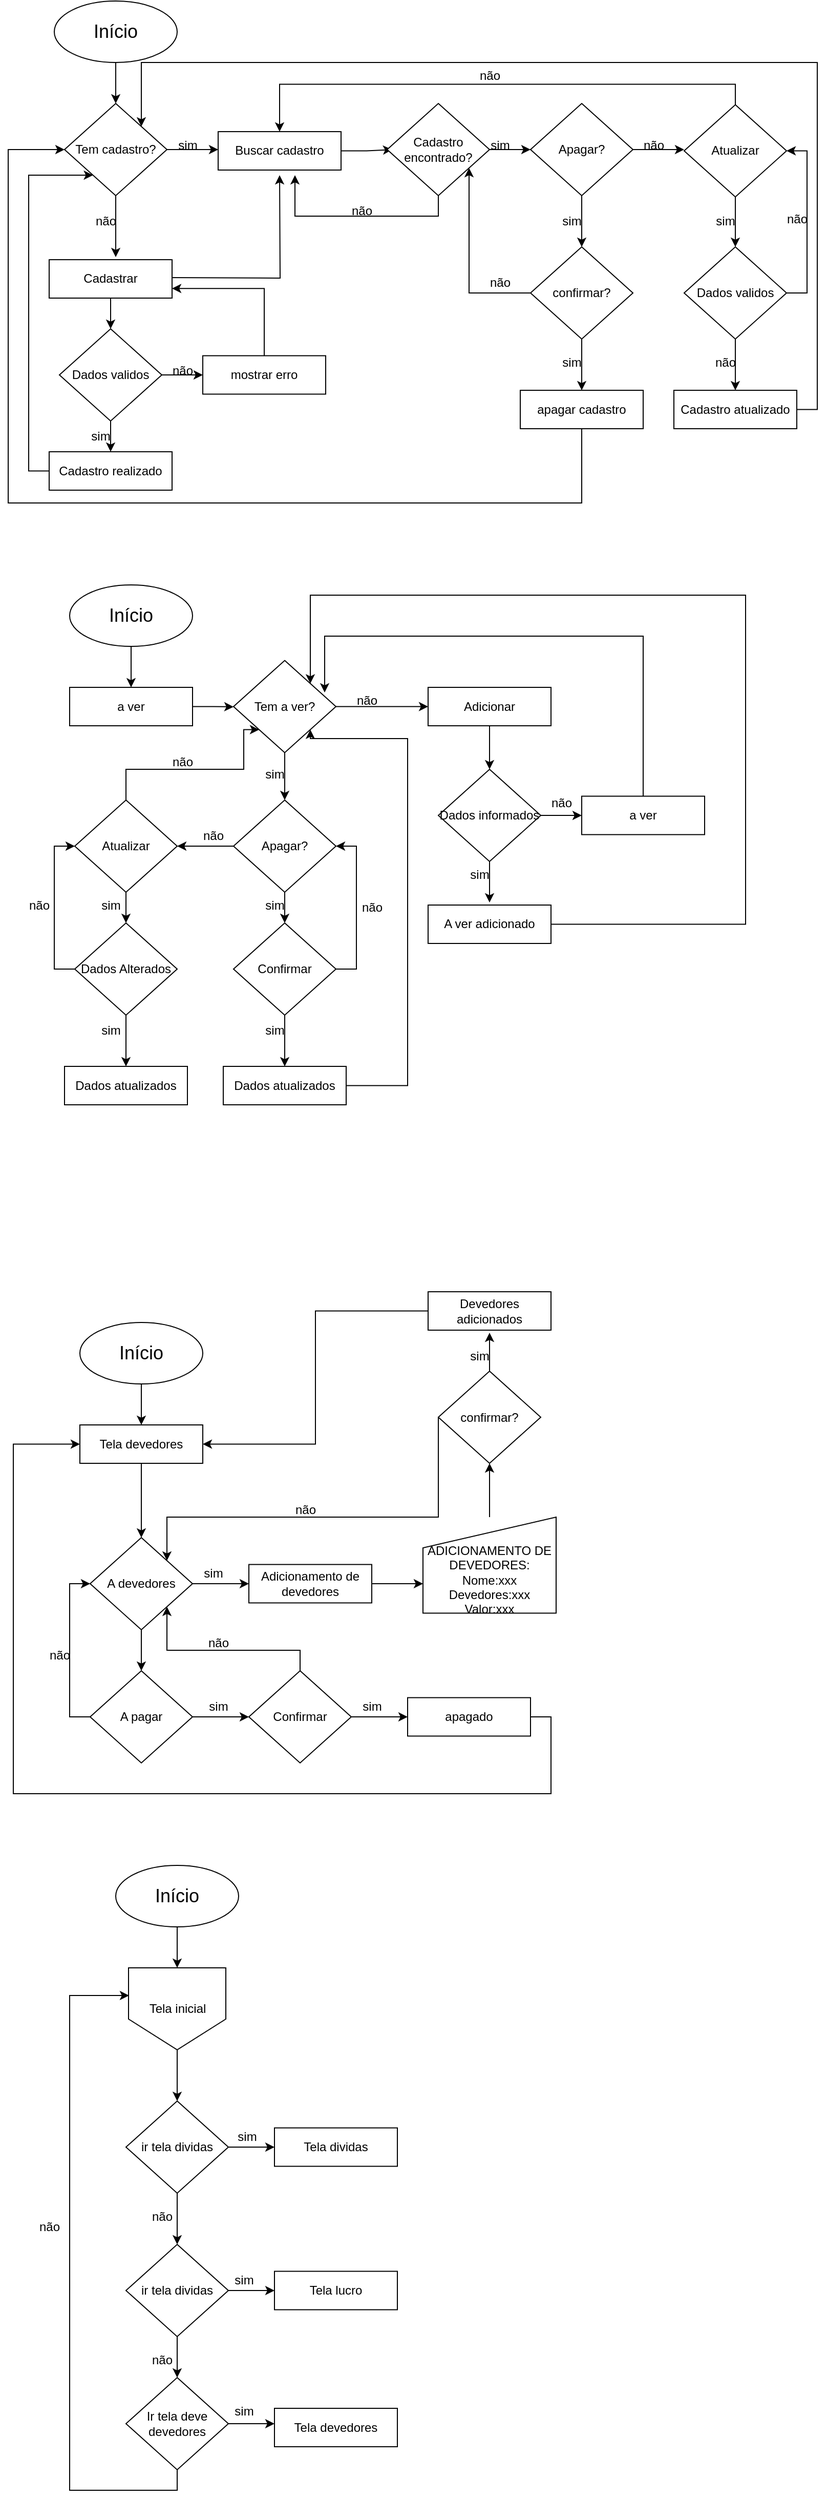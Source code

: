 <mxfile version="24.4.8" type="device">
  <diagram name="Página-1" id="ToC_K7_3noXc_YA-z4Sv">
    <mxGraphModel dx="1434" dy="3120" grid="1" gridSize="10" guides="1" tooltips="1" connect="1" arrows="1" fold="1" page="1" pageScale="1" pageWidth="827" pageHeight="1169" math="0" shadow="0">
      <root>
        <mxCell id="0" />
        <mxCell id="1" parent="0" />
        <mxCell id="1W_7C0z2vJftM5K25s66-6" style="edgeStyle=orthogonalEdgeStyle;rounded=0;orthogonalLoop=1;jettySize=auto;html=1;exitX=0.5;exitY=1;exitDx=0;exitDy=0;" parent="1" source="1W_7C0z2vJftM5K25s66-1" edge="1">
          <mxGeometry relative="1" as="geometry">
            <mxPoint x="115" y="-1920" as="targetPoint" />
          </mxGeometry>
        </mxCell>
        <mxCell id="1W_7C0z2vJftM5K25s66-1" value="&lt;font style=&quot;font-size: 18px;&quot;&gt;Início&lt;/font&gt;" style="ellipse;whiteSpace=wrap;html=1;" parent="1" vertex="1">
          <mxGeometry x="55" y="-2020" width="120" height="60" as="geometry" />
        </mxCell>
        <mxCell id="1W_7C0z2vJftM5K25s66-8" style="edgeStyle=orthogonalEdgeStyle;rounded=0;orthogonalLoop=1;jettySize=auto;html=1;exitX=1;exitY=0.5;exitDx=0;exitDy=0;" parent="1" source="1W_7C0z2vJftM5K25s66-7" edge="1">
          <mxGeometry relative="1" as="geometry">
            <mxPoint x="215" y="-1875" as="targetPoint" />
          </mxGeometry>
        </mxCell>
        <mxCell id="1W_7C0z2vJftM5K25s66-9" style="edgeStyle=orthogonalEdgeStyle;rounded=0;orthogonalLoop=1;jettySize=auto;html=1;exitX=0.5;exitY=1;exitDx=0;exitDy=0;" parent="1" source="1W_7C0z2vJftM5K25s66-7" edge="1">
          <mxGeometry relative="1" as="geometry">
            <mxPoint x="115" y="-1770" as="targetPoint" />
          </mxGeometry>
        </mxCell>
        <mxCell id="1W_7C0z2vJftM5K25s66-7" value="Tem cadastro?" style="rhombus;whiteSpace=wrap;html=1;" parent="1" vertex="1">
          <mxGeometry x="65" y="-1920" width="100" height="90" as="geometry" />
        </mxCell>
        <mxCell id="1W_7C0z2vJftM5K25s66-12" style="edgeStyle=orthogonalEdgeStyle;rounded=0;orthogonalLoop=1;jettySize=auto;html=1;exitX=1;exitY=0.5;exitDx=0;exitDy=0;" parent="1" source="1W_7C0z2vJftM5K25s66-11" edge="1">
          <mxGeometry relative="1" as="geometry">
            <mxPoint x="385" y="-1875" as="targetPoint" />
          </mxGeometry>
        </mxCell>
        <mxCell id="1W_7C0z2vJftM5K25s66-11" value="Buscar cadastro" style="rounded=0;whiteSpace=wrap;html=1;" parent="1" vertex="1">
          <mxGeometry x="215" y="-1892.5" width="120" height="37.5" as="geometry" />
        </mxCell>
        <mxCell id="1W_7C0z2vJftM5K25s66-16" style="edgeStyle=orthogonalEdgeStyle;rounded=0;orthogonalLoop=1;jettySize=auto;html=1;exitX=1;exitY=0.5;exitDx=0;exitDy=0;" parent="1" edge="1">
          <mxGeometry relative="1" as="geometry">
            <mxPoint x="275" y="-1850" as="targetPoint" />
            <mxPoint x="170" y="-1750" as="sourcePoint" />
          </mxGeometry>
        </mxCell>
        <mxCell id="1W_7C0z2vJftM5K25s66-17" value="sim" style="text;html=1;align=center;verticalAlign=middle;resizable=0;points=[];autosize=1;strokeColor=none;fillColor=none;" parent="1" vertex="1">
          <mxGeometry x="165" y="-1893.75" width="40" height="30" as="geometry" />
        </mxCell>
        <mxCell id="1W_7C0z2vJftM5K25s66-18" value="não" style="text;html=1;align=center;verticalAlign=middle;resizable=0;points=[];autosize=1;strokeColor=none;fillColor=none;" parent="1" vertex="1">
          <mxGeometry x="85" y="-1820" width="40" height="30" as="geometry" />
        </mxCell>
        <mxCell id="HozQoFCV4aYm93QGfvJv-4" style="edgeStyle=orthogonalEdgeStyle;rounded=0;orthogonalLoop=1;jettySize=auto;html=1;exitX=0.5;exitY=1;exitDx=0;exitDy=0;" parent="1" source="HozQoFCV4aYm93QGfvJv-2" edge="1">
          <mxGeometry relative="1" as="geometry">
            <mxPoint x="290" y="-1850" as="targetPoint" />
            <Array as="points">
              <mxPoint x="430" y="-1810" />
              <mxPoint x="290" y="-1810" />
            </Array>
          </mxGeometry>
        </mxCell>
        <mxCell id="HozQoFCV4aYm93QGfvJv-6" style="edgeStyle=orthogonalEdgeStyle;rounded=0;orthogonalLoop=1;jettySize=auto;html=1;exitX=1;exitY=0.5;exitDx=0;exitDy=0;" parent="1" source="HozQoFCV4aYm93QGfvJv-2" edge="1">
          <mxGeometry relative="1" as="geometry">
            <mxPoint x="520" y="-1875" as="targetPoint" />
          </mxGeometry>
        </mxCell>
        <mxCell id="HozQoFCV4aYm93QGfvJv-2" value="Cadastro encontrado?" style="rhombus;whiteSpace=wrap;html=1;" parent="1" vertex="1">
          <mxGeometry x="380" y="-1920" width="100" height="90" as="geometry" />
        </mxCell>
        <mxCell id="HozQoFCV4aYm93QGfvJv-5" value="não" style="text;html=1;align=center;verticalAlign=middle;resizable=0;points=[];autosize=1;strokeColor=none;fillColor=none;" parent="1" vertex="1">
          <mxGeometry x="335" y="-1830" width="40" height="30" as="geometry" />
        </mxCell>
        <mxCell id="HozQoFCV4aYm93QGfvJv-7" value="sim" style="text;html=1;align=center;verticalAlign=middle;resizable=0;points=[];autosize=1;strokeColor=none;fillColor=none;" parent="1" vertex="1">
          <mxGeometry x="470" y="-1893.75" width="40" height="30" as="geometry" />
        </mxCell>
        <mxCell id="HozQoFCV4aYm93QGfvJv-9" style="edgeStyle=orthogonalEdgeStyle;rounded=0;orthogonalLoop=1;jettySize=auto;html=1;exitX=0.5;exitY=1;exitDx=0;exitDy=0;" parent="1" source="HozQoFCV4aYm93QGfvJv-8" edge="1">
          <mxGeometry relative="1" as="geometry">
            <mxPoint x="570" y="-1780" as="targetPoint" />
          </mxGeometry>
        </mxCell>
        <mxCell id="HozQoFCV4aYm93QGfvJv-10" style="edgeStyle=orthogonalEdgeStyle;rounded=0;orthogonalLoop=1;jettySize=auto;html=1;exitX=1;exitY=0.5;exitDx=0;exitDy=0;" parent="1" source="HozQoFCV4aYm93QGfvJv-8" edge="1">
          <mxGeometry relative="1" as="geometry">
            <mxPoint x="670" y="-1875" as="targetPoint" />
          </mxGeometry>
        </mxCell>
        <mxCell id="HozQoFCV4aYm93QGfvJv-8" value="Apagar?" style="rhombus;whiteSpace=wrap;html=1;" parent="1" vertex="1">
          <mxGeometry x="520" y="-1920" width="100" height="90" as="geometry" />
        </mxCell>
        <mxCell id="HozQoFCV4aYm93QGfvJv-14" style="edgeStyle=orthogonalEdgeStyle;rounded=0;orthogonalLoop=1;jettySize=auto;html=1;exitX=0.5;exitY=1;exitDx=0;exitDy=0;entryX=0.5;entryY=0;entryDx=0;entryDy=0;" parent="1" source="HozQoFCV4aYm93QGfvJv-11" target="HozQoFCV4aYm93QGfvJv-13" edge="1">
          <mxGeometry relative="1" as="geometry" />
        </mxCell>
        <mxCell id="HozQoFCV4aYm93QGfvJv-18" style="edgeStyle=orthogonalEdgeStyle;rounded=0;orthogonalLoop=1;jettySize=auto;html=1;exitX=0;exitY=0.5;exitDx=0;exitDy=0;" parent="1" source="HozQoFCV4aYm93QGfvJv-11" target="HozQoFCV4aYm93QGfvJv-2" edge="1">
          <mxGeometry relative="1" as="geometry">
            <mxPoint x="470" y="-1820" as="targetPoint" />
            <Array as="points">
              <mxPoint x="460" y="-1735" />
            </Array>
          </mxGeometry>
        </mxCell>
        <mxCell id="HozQoFCV4aYm93QGfvJv-11" value="confirmar?&lt;span style=&quot;color: rgba(0, 0, 0, 0); font-family: monospace; font-size: 0px; text-align: start; text-wrap: nowrap;&quot;&gt;%3CmxGraphModel%3E%3Croot%3E%3CmxCell%20id%3D%220%22%2F%3E%3CmxCell%20id%3D%221%22%20parent%3D%220%22%2F%3E%3CmxCell%20id%3D%222%22%20value%3D%22Apagar%3F%22%20style%3D%22rhombus%3BwhiteSpace%3Dwrap%3Bhtml%3D1%3B%22%20vertex%3D%221%22%20parent%3D%221%22%3E%3CmxGeometry%20x%3D%22520%22%20y%3D%22-1920%22%20width%3D%22100%22%20height%3D%2290%22%20as%3D%22geometry%22%2F%3E%3C%2FmxCell%3E%3C%2Froot%3E%3C%2FmxGraphModel%3E&lt;/span&gt;&lt;span style=&quot;color: rgba(0, 0, 0, 0); font-family: monospace; font-size: 0px; text-align: start; text-wrap: nowrap;&quot;&gt;%3CmxGraphModel%3E%3Croot%3E%3CmxCell%20id%3D%220%22%2F%3E%3CmxCell%20id%3D%221%22%20parent%3D%220%22%2F%3E%3CmxCell%20id%3D%222%22%20value%3D%22Apagar%3F%22%20style%3D%22rhombus%3BwhiteSpace%3Dwrap%3Bhtml%3D1%3B%22%20vertex%3D%221%22%20parent%3D%221%22%3E%3CmxGeometry%20x%3D%22520%22%20y%3D%22-1920%22%20width%3D%22100%22%20height%3D%2290%22%20as%3D%22geometry%22%2F%3E%3C%2FmxCell%3E%3C%2Froot%3E%3C%2FmxGraphModel%3E&lt;/span&gt;" style="rhombus;whiteSpace=wrap;html=1;" parent="1" vertex="1">
          <mxGeometry x="520" y="-1780" width="100" height="90" as="geometry" />
        </mxCell>
        <mxCell id="HozQoFCV4aYm93QGfvJv-20" style="edgeStyle=orthogonalEdgeStyle;rounded=0;orthogonalLoop=1;jettySize=auto;html=1;exitX=0.5;exitY=0;exitDx=0;exitDy=0;entryX=0.5;entryY=0;entryDx=0;entryDy=0;" parent="1" source="HozQoFCV4aYm93QGfvJv-12" target="1W_7C0z2vJftM5K25s66-11" edge="1">
          <mxGeometry relative="1" as="geometry">
            <mxPoint x="260" y="-1960" as="targetPoint" />
          </mxGeometry>
        </mxCell>
        <mxCell id="HozQoFCV4aYm93QGfvJv-22" style="edgeStyle=orthogonalEdgeStyle;rounded=0;orthogonalLoop=1;jettySize=auto;html=1;exitX=0.5;exitY=1;exitDx=0;exitDy=0;" parent="1" source="HozQoFCV4aYm93QGfvJv-12" edge="1">
          <mxGeometry relative="1" as="geometry">
            <mxPoint x="720" y="-1780" as="targetPoint" />
          </mxGeometry>
        </mxCell>
        <mxCell id="HozQoFCV4aYm93QGfvJv-12" value="Atualizar" style="rhombus;whiteSpace=wrap;html=1;" parent="1" vertex="1">
          <mxGeometry x="670" y="-1918.75" width="100" height="90" as="geometry" />
        </mxCell>
        <mxCell id="HozQoFCV4aYm93QGfvJv-48" style="edgeStyle=orthogonalEdgeStyle;rounded=0;orthogonalLoop=1;jettySize=auto;html=1;exitX=0.5;exitY=1;exitDx=0;exitDy=0;entryX=0;entryY=0.5;entryDx=0;entryDy=0;" parent="1" source="HozQoFCV4aYm93QGfvJv-13" target="1W_7C0z2vJftM5K25s66-7" edge="1">
          <mxGeometry relative="1" as="geometry">
            <mxPoint x="50" y="-1880" as="targetPoint" />
            <Array as="points">
              <mxPoint x="570" y="-1530" />
              <mxPoint x="10" y="-1530" />
              <mxPoint x="10" y="-1875" />
            </Array>
          </mxGeometry>
        </mxCell>
        <mxCell id="HozQoFCV4aYm93QGfvJv-13" value="apagar cadastro" style="rounded=0;whiteSpace=wrap;html=1;" parent="1" vertex="1">
          <mxGeometry x="510" y="-1640" width="120" height="37.5" as="geometry" />
        </mxCell>
        <mxCell id="HozQoFCV4aYm93QGfvJv-15" value="sim" style="text;html=1;align=center;verticalAlign=middle;resizable=0;points=[];autosize=1;strokeColor=none;fillColor=none;" parent="1" vertex="1">
          <mxGeometry x="540" y="-1682" width="40" height="30" as="geometry" />
        </mxCell>
        <mxCell id="HozQoFCV4aYm93QGfvJv-16" value="sim" style="text;html=1;align=center;verticalAlign=middle;resizable=0;points=[];autosize=1;strokeColor=none;fillColor=none;" parent="1" vertex="1">
          <mxGeometry x="540" y="-1820" width="40" height="30" as="geometry" />
        </mxCell>
        <mxCell id="HozQoFCV4aYm93QGfvJv-17" value="não" style="text;html=1;align=center;verticalAlign=middle;resizable=0;points=[];autosize=1;strokeColor=none;fillColor=none;" parent="1" vertex="1">
          <mxGeometry x="620" y="-1893.75" width="40" height="30" as="geometry" />
        </mxCell>
        <mxCell id="HozQoFCV4aYm93QGfvJv-19" value="não" style="text;html=1;align=center;verticalAlign=middle;resizable=0;points=[];autosize=1;strokeColor=none;fillColor=none;" parent="1" vertex="1">
          <mxGeometry x="470" y="-1760" width="40" height="30" as="geometry" />
        </mxCell>
        <mxCell id="HozQoFCV4aYm93QGfvJv-21" value="não" style="text;html=1;align=center;verticalAlign=middle;resizable=0;points=[];autosize=1;strokeColor=none;fillColor=none;" parent="1" vertex="1">
          <mxGeometry x="460" y="-1962" width="40" height="30" as="geometry" />
        </mxCell>
        <mxCell id="HozQoFCV4aYm93QGfvJv-25" style="edgeStyle=orthogonalEdgeStyle;rounded=0;orthogonalLoop=1;jettySize=auto;html=1;exitX=1;exitY=0.5;exitDx=0;exitDy=0;entryX=1;entryY=0.5;entryDx=0;entryDy=0;" parent="1" source="HozQoFCV4aYm93QGfvJv-23" target="HozQoFCV4aYm93QGfvJv-12" edge="1">
          <mxGeometry relative="1" as="geometry" />
        </mxCell>
        <mxCell id="HozQoFCV4aYm93QGfvJv-28" style="edgeStyle=orthogonalEdgeStyle;rounded=0;orthogonalLoop=1;jettySize=auto;html=1;exitX=0.5;exitY=1;exitDx=0;exitDy=0;entryX=0.5;entryY=0;entryDx=0;entryDy=0;" parent="1" source="HozQoFCV4aYm93QGfvJv-23" target="HozQoFCV4aYm93QGfvJv-27" edge="1">
          <mxGeometry relative="1" as="geometry" />
        </mxCell>
        <mxCell id="HozQoFCV4aYm93QGfvJv-23" value="Dados validos" style="rhombus;whiteSpace=wrap;html=1;" parent="1" vertex="1">
          <mxGeometry x="670" y="-1780" width="100" height="90" as="geometry" />
        </mxCell>
        <mxCell id="HozQoFCV4aYm93QGfvJv-24" value="sim" style="text;html=1;align=center;verticalAlign=middle;resizable=0;points=[];autosize=1;strokeColor=none;fillColor=none;" parent="1" vertex="1">
          <mxGeometry x="690" y="-1820" width="40" height="30" as="geometry" />
        </mxCell>
        <mxCell id="HozQoFCV4aYm93QGfvJv-26" value="não" style="text;html=1;align=center;verticalAlign=middle;resizable=0;points=[];autosize=1;strokeColor=none;fillColor=none;" parent="1" vertex="1">
          <mxGeometry x="760" y="-1822" width="40" height="30" as="geometry" />
        </mxCell>
        <mxCell id="HozQoFCV4aYm93QGfvJv-49" style="edgeStyle=orthogonalEdgeStyle;rounded=0;orthogonalLoop=1;jettySize=auto;html=1;exitX=1;exitY=0.5;exitDx=0;exitDy=0;entryX=1;entryY=0;entryDx=0;entryDy=0;" parent="1" source="HozQoFCV4aYm93QGfvJv-27" target="1W_7C0z2vJftM5K25s66-7" edge="1">
          <mxGeometry relative="1" as="geometry">
            <Array as="points">
              <mxPoint x="800" y="-1621" />
              <mxPoint x="800" y="-1960" />
              <mxPoint x="140" y="-1960" />
            </Array>
          </mxGeometry>
        </mxCell>
        <mxCell id="HozQoFCV4aYm93QGfvJv-27" value="Cadastro atualizado" style="rounded=0;whiteSpace=wrap;html=1;" parent="1" vertex="1">
          <mxGeometry x="660" y="-1640" width="120" height="37.5" as="geometry" />
        </mxCell>
        <mxCell id="HozQoFCV4aYm93QGfvJv-29" value="não" style="text;html=1;align=center;verticalAlign=middle;resizable=0;points=[];autosize=1;strokeColor=none;fillColor=none;" parent="1" vertex="1">
          <mxGeometry x="690" y="-1682" width="40" height="30" as="geometry" />
        </mxCell>
        <mxCell id="HozQoFCV4aYm93QGfvJv-36" style="edgeStyle=orthogonalEdgeStyle;rounded=0;orthogonalLoop=1;jettySize=auto;html=1;exitX=0.5;exitY=1;exitDx=0;exitDy=0;entryX=0.5;entryY=0;entryDx=0;entryDy=0;" parent="1" source="HozQoFCV4aYm93QGfvJv-32" target="HozQoFCV4aYm93QGfvJv-34" edge="1">
          <mxGeometry relative="1" as="geometry" />
        </mxCell>
        <mxCell id="HozQoFCV4aYm93QGfvJv-32" value="Cadastrar" style="rounded=0;whiteSpace=wrap;html=1;" parent="1" vertex="1">
          <mxGeometry x="50" y="-1767.5" width="120" height="37.5" as="geometry" />
        </mxCell>
        <mxCell id="HozQoFCV4aYm93QGfvJv-37" style="edgeStyle=orthogonalEdgeStyle;rounded=0;orthogonalLoop=1;jettySize=auto;html=1;exitX=1;exitY=0.5;exitDx=0;exitDy=0;" parent="1" source="HozQoFCV4aYm93QGfvJv-34" edge="1">
          <mxGeometry relative="1" as="geometry">
            <mxPoint x="200" y="-1655" as="targetPoint" />
          </mxGeometry>
        </mxCell>
        <mxCell id="HozQoFCV4aYm93QGfvJv-38" style="edgeStyle=orthogonalEdgeStyle;rounded=0;orthogonalLoop=1;jettySize=auto;html=1;exitX=0.5;exitY=1;exitDx=0;exitDy=0;" parent="1" source="HozQoFCV4aYm93QGfvJv-34" edge="1">
          <mxGeometry relative="1" as="geometry">
            <mxPoint x="110" y="-1580" as="targetPoint" />
          </mxGeometry>
        </mxCell>
        <mxCell id="HozQoFCV4aYm93QGfvJv-34" value="Dados validos" style="rhombus;whiteSpace=wrap;html=1;" parent="1" vertex="1">
          <mxGeometry x="60" y="-1700" width="100" height="90" as="geometry" />
        </mxCell>
        <mxCell id="HozQoFCV4aYm93QGfvJv-44" style="edgeStyle=orthogonalEdgeStyle;rounded=0;orthogonalLoop=1;jettySize=auto;html=1;exitX=0.5;exitY=0;exitDx=0;exitDy=0;entryX=1;entryY=0.75;entryDx=0;entryDy=0;" parent="1" source="HozQoFCV4aYm93QGfvJv-39" target="HozQoFCV4aYm93QGfvJv-32" edge="1">
          <mxGeometry relative="1" as="geometry" />
        </mxCell>
        <mxCell id="HozQoFCV4aYm93QGfvJv-39" value="mostrar erro" style="rounded=0;whiteSpace=wrap;html=1;" parent="1" vertex="1">
          <mxGeometry x="200" y="-1673.75" width="120" height="37.5" as="geometry" />
        </mxCell>
        <mxCell id="HozQoFCV4aYm93QGfvJv-46" style="edgeStyle=orthogonalEdgeStyle;rounded=0;orthogonalLoop=1;jettySize=auto;html=1;exitX=0;exitY=0.5;exitDx=0;exitDy=0;" parent="1" source="HozQoFCV4aYm93QGfvJv-40" target="1W_7C0z2vJftM5K25s66-7" edge="1">
          <mxGeometry relative="1" as="geometry">
            <mxPoint x="30" y="-1850" as="targetPoint" />
            <Array as="points">
              <mxPoint x="30" y="-1561" />
              <mxPoint x="30" y="-1850" />
            </Array>
          </mxGeometry>
        </mxCell>
        <mxCell id="HozQoFCV4aYm93QGfvJv-40" value="Cadastro realizado" style="rounded=0;whiteSpace=wrap;html=1;" parent="1" vertex="1">
          <mxGeometry x="50" y="-1580" width="120" height="37.5" as="geometry" />
        </mxCell>
        <mxCell id="HozQoFCV4aYm93QGfvJv-41" value="não" style="text;html=1;align=center;verticalAlign=middle;resizable=0;points=[];autosize=1;strokeColor=none;fillColor=none;" parent="1" vertex="1">
          <mxGeometry x="160" y="-1673.75" width="40" height="30" as="geometry" />
        </mxCell>
        <mxCell id="HozQoFCV4aYm93QGfvJv-42" value="sim" style="text;html=1;align=center;verticalAlign=middle;resizable=0;points=[];autosize=1;strokeColor=none;fillColor=none;" parent="1" vertex="1">
          <mxGeometry x="80" y="-1610" width="40" height="30" as="geometry" />
        </mxCell>
        <mxCell id="HozQoFCV4aYm93QGfvJv-61" style="edgeStyle=orthogonalEdgeStyle;rounded=0;orthogonalLoop=1;jettySize=auto;html=1;exitX=0.5;exitY=1;exitDx=0;exitDy=0;entryX=0.5;entryY=0;entryDx=0;entryDy=0;" parent="1" source="HozQoFCV4aYm93QGfvJv-51" edge="1">
          <mxGeometry relative="1" as="geometry">
            <mxPoint x="130" y="-1350" as="targetPoint" />
          </mxGeometry>
        </mxCell>
        <mxCell id="HozQoFCV4aYm93QGfvJv-51" value="&lt;font style=&quot;font-size: 18px;&quot;&gt;Início&lt;/font&gt;" style="ellipse;whiteSpace=wrap;html=1;" parent="1" vertex="1">
          <mxGeometry x="70" y="-1450" width="120" height="60" as="geometry" />
        </mxCell>
        <mxCell id="HozQoFCV4aYm93QGfvJv-65" style="edgeStyle=orthogonalEdgeStyle;rounded=0;orthogonalLoop=1;jettySize=auto;html=1;exitX=1;exitY=0.5;exitDx=0;exitDy=0;entryX=0;entryY=0.5;entryDx=0;entryDy=0;" parent="1" source="HozQoFCV4aYm93QGfvJv-54" target="HozQoFCV4aYm93QGfvJv-66" edge="1">
          <mxGeometry relative="1" as="geometry">
            <mxPoint x="370" y="-1331" as="targetPoint" />
          </mxGeometry>
        </mxCell>
        <mxCell id="HozQoFCV4aYm93QGfvJv-73" style="edgeStyle=orthogonalEdgeStyle;rounded=0;orthogonalLoop=1;jettySize=auto;html=1;exitX=0.5;exitY=1;exitDx=0;exitDy=0;entryX=0.5;entryY=0;entryDx=0;entryDy=0;" parent="1" source="HozQoFCV4aYm93QGfvJv-54" target="HozQoFCV4aYm93QGfvJv-55" edge="1">
          <mxGeometry relative="1" as="geometry">
            <mxPoint x="280" y="-1250" as="targetPoint" />
          </mxGeometry>
        </mxCell>
        <mxCell id="HozQoFCV4aYm93QGfvJv-54" value="Tem a ver?&lt;span style=&quot;color: rgba(0, 0, 0, 0); font-family: monospace; font-size: 0px; text-align: start; text-wrap: nowrap;&quot;&gt;%3CmxGraphModel%3E%3Croot%3E%3CmxCell%20id%3D%220%22%2F%3E%3CmxCell%20id%3D%221%22%20parent%3D%220%22%2F%3E%3CmxCell%20id%3D%222%22%20value%3D%22vai%20adicionar%26lt%3Bdiv%26gt%3Bvalores%3F%26lt%3B%2Fdiv%26gt%3B%22%20style%3D%22rhombus%3BwhiteSpace%3Dwrap%3Bhtml%3D1%3B%22%20vertex%3D%221%22%20parent%3D%221%22%3E%3CmxGeometry%20x%3D%22630%22%20y%3D%22-1210%22%20width%3D%22100%22%20height%3D%2290%22%20as%3D%22geometry%22%2F%3E%3C%2FmxCell%3E%3C%2Froot%3E%3C%2FmxGraphModel%3E&lt;/span&gt;" style="rhombus;whiteSpace=wrap;html=1;" parent="1" vertex="1">
          <mxGeometry x="230" y="-1376.25" width="100" height="90" as="geometry" />
        </mxCell>
        <mxCell id="HozQoFCV4aYm93QGfvJv-75" style="edgeStyle=orthogonalEdgeStyle;rounded=0;orthogonalLoop=1;jettySize=auto;html=1;exitX=0.5;exitY=1;exitDx=0;exitDy=0;entryX=0.5;entryY=0;entryDx=0;entryDy=0;entryPerimeter=0;" parent="1" source="HozQoFCV4aYm93QGfvJv-55" target="HozQoFCV4aYm93QGfvJv-58" edge="1">
          <mxGeometry relative="1" as="geometry">
            <mxPoint x="280" y="-1130" as="targetPoint" />
            <Array as="points" />
          </mxGeometry>
        </mxCell>
        <mxCell id="HozQoFCV4aYm93QGfvJv-87" style="edgeStyle=orthogonalEdgeStyle;rounded=0;orthogonalLoop=1;jettySize=auto;html=1;exitX=0;exitY=0.5;exitDx=0;exitDy=0;entryX=1;entryY=0.5;entryDx=0;entryDy=0;" parent="1" source="HozQoFCV4aYm93QGfvJv-55" target="HozQoFCV4aYm93QGfvJv-59" edge="1">
          <mxGeometry relative="1" as="geometry" />
        </mxCell>
        <mxCell id="HozQoFCV4aYm93QGfvJv-55" value="Apagar?" style="rhombus;whiteSpace=wrap;html=1;" parent="1" vertex="1">
          <mxGeometry x="230" y="-1240" width="100" height="90" as="geometry" />
        </mxCell>
        <mxCell id="HozQoFCV4aYm93QGfvJv-79" style="edgeStyle=orthogonalEdgeStyle;rounded=0;orthogonalLoop=1;jettySize=auto;html=1;exitX=0.5;exitY=1;exitDx=0;exitDy=0;entryX=0.5;entryY=0;entryDx=0;entryDy=0;" parent="1" source="HozQoFCV4aYm93QGfvJv-56" target="HozQoFCV4aYm93QGfvJv-78" edge="1">
          <mxGeometry relative="1" as="geometry" />
        </mxCell>
        <mxCell id="HozQoFCV4aYm93QGfvJv-83" style="edgeStyle=orthogonalEdgeStyle;rounded=0;orthogonalLoop=1;jettySize=auto;html=1;exitX=0;exitY=0.5;exitDx=0;exitDy=0;entryX=0;entryY=0.5;entryDx=0;entryDy=0;" parent="1" source="HozQoFCV4aYm93QGfvJv-56" target="HozQoFCV4aYm93QGfvJv-59" edge="1">
          <mxGeometry relative="1" as="geometry" />
        </mxCell>
        <mxCell id="HozQoFCV4aYm93QGfvJv-56" value="Dados Alterados" style="rhombus;whiteSpace=wrap;html=1;" parent="1" vertex="1">
          <mxGeometry x="75" y="-1120" width="100" height="90" as="geometry" />
        </mxCell>
        <mxCell id="HozQoFCV4aYm93QGfvJv-70" style="edgeStyle=orthogonalEdgeStyle;rounded=0;orthogonalLoop=1;jettySize=auto;html=1;exitX=0.5;exitY=1;exitDx=0;exitDy=0;" parent="1" source="HozQoFCV4aYm93QGfvJv-57" edge="1">
          <mxGeometry relative="1" as="geometry">
            <mxPoint x="480" y="-1140" as="targetPoint" />
          </mxGeometry>
        </mxCell>
        <mxCell id="HozQoFCV4aYm93QGfvJv-71" style="edgeStyle=orthogonalEdgeStyle;rounded=0;orthogonalLoop=1;jettySize=auto;html=1;exitX=1;exitY=0.5;exitDx=0;exitDy=0;entryX=0;entryY=0.5;entryDx=0;entryDy=0;" parent="1" source="HozQoFCV4aYm93QGfvJv-57" target="HozQoFCV4aYm93QGfvJv-68" edge="1">
          <mxGeometry relative="1" as="geometry" />
        </mxCell>
        <mxCell id="HozQoFCV4aYm93QGfvJv-57" value="Dados informados" style="rhombus;whiteSpace=wrap;html=1;" parent="1" vertex="1">
          <mxGeometry x="430" y="-1270" width="100" height="90" as="geometry" />
        </mxCell>
        <mxCell id="HozQoFCV4aYm93QGfvJv-91" style="edgeStyle=orthogonalEdgeStyle;rounded=0;orthogonalLoop=1;jettySize=auto;html=1;exitX=0.5;exitY=1;exitDx=0;exitDy=0;entryX=0.5;entryY=0;entryDx=0;entryDy=0;" parent="1" source="HozQoFCV4aYm93QGfvJv-58" target="HozQoFCV4aYm93QGfvJv-90" edge="1">
          <mxGeometry relative="1" as="geometry" />
        </mxCell>
        <mxCell id="HozQoFCV4aYm93QGfvJv-94" style="edgeStyle=orthogonalEdgeStyle;rounded=0;orthogonalLoop=1;jettySize=auto;html=1;exitX=1;exitY=0.5;exitDx=0;exitDy=0;entryX=1;entryY=0.5;entryDx=0;entryDy=0;" parent="1" source="HozQoFCV4aYm93QGfvJv-58" target="HozQoFCV4aYm93QGfvJv-55" edge="1">
          <mxGeometry relative="1" as="geometry" />
        </mxCell>
        <mxCell id="HozQoFCV4aYm93QGfvJv-58" value="Confirmar" style="rhombus;whiteSpace=wrap;html=1;" parent="1" vertex="1">
          <mxGeometry x="230" y="-1120" width="100" height="90" as="geometry" />
        </mxCell>
        <mxCell id="HozQoFCV4aYm93QGfvJv-72" style="edgeStyle=orthogonalEdgeStyle;rounded=0;orthogonalLoop=1;jettySize=auto;html=1;exitX=0.5;exitY=0;exitDx=0;exitDy=0;entryX=0;entryY=1;entryDx=0;entryDy=0;" parent="1" source="HozQoFCV4aYm93QGfvJv-59" target="HozQoFCV4aYm93QGfvJv-54" edge="1">
          <mxGeometry relative="1" as="geometry">
            <mxPoint x="210" y="-1280" as="targetPoint" />
            <Array as="points">
              <mxPoint x="125" y="-1270" />
              <mxPoint x="240" y="-1270" />
              <mxPoint x="240" y="-1309" />
            </Array>
          </mxGeometry>
        </mxCell>
        <mxCell id="HozQoFCV4aYm93QGfvJv-77" style="edgeStyle=orthogonalEdgeStyle;rounded=0;orthogonalLoop=1;jettySize=auto;html=1;exitX=0.5;exitY=1;exitDx=0;exitDy=0;entryX=0.5;entryY=0;entryDx=0;entryDy=0;" parent="1" source="HozQoFCV4aYm93QGfvJv-59" target="HozQoFCV4aYm93QGfvJv-56" edge="1">
          <mxGeometry relative="1" as="geometry" />
        </mxCell>
        <mxCell id="HozQoFCV4aYm93QGfvJv-59" value="Atualizar" style="rhombus;whiteSpace=wrap;html=1;" parent="1" vertex="1">
          <mxGeometry x="75" y="-1240" width="100" height="90" as="geometry" />
        </mxCell>
        <mxCell id="HozQoFCV4aYm93QGfvJv-64" style="edgeStyle=orthogonalEdgeStyle;rounded=0;orthogonalLoop=1;jettySize=auto;html=1;exitX=1;exitY=0.5;exitDx=0;exitDy=0;" parent="1" source="HozQoFCV4aYm93QGfvJv-63" edge="1">
          <mxGeometry relative="1" as="geometry">
            <mxPoint x="230" y="-1331" as="targetPoint" />
          </mxGeometry>
        </mxCell>
        <mxCell id="HozQoFCV4aYm93QGfvJv-63" value="a ver" style="rounded=0;whiteSpace=wrap;html=1;" parent="1" vertex="1">
          <mxGeometry x="70" y="-1350" width="120" height="37.5" as="geometry" />
        </mxCell>
        <mxCell id="HozQoFCV4aYm93QGfvJv-67" style="edgeStyle=orthogonalEdgeStyle;rounded=0;orthogonalLoop=1;jettySize=auto;html=1;exitX=0.5;exitY=1;exitDx=0;exitDy=0;entryX=0.5;entryY=0;entryDx=0;entryDy=0;" parent="1" source="HozQoFCV4aYm93QGfvJv-66" target="HozQoFCV4aYm93QGfvJv-57" edge="1">
          <mxGeometry relative="1" as="geometry" />
        </mxCell>
        <mxCell id="HozQoFCV4aYm93QGfvJv-66" value="Adicionar" style="rounded=0;whiteSpace=wrap;html=1;" parent="1" vertex="1">
          <mxGeometry x="420" y="-1350" width="120" height="37.5" as="geometry" />
        </mxCell>
        <mxCell id="HozQoFCV4aYm93QGfvJv-68" value="a ver" style="rounded=0;whiteSpace=wrap;html=1;" parent="1" vertex="1">
          <mxGeometry x="570" y="-1243.75" width="120" height="37.5" as="geometry" />
        </mxCell>
        <mxCell id="HozQoFCV4aYm93QGfvJv-100" style="edgeStyle=orthogonalEdgeStyle;rounded=0;orthogonalLoop=1;jettySize=auto;html=1;exitX=1;exitY=0.5;exitDx=0;exitDy=0;entryX=1;entryY=0;entryDx=0;entryDy=0;" parent="1" source="HozQoFCV4aYm93QGfvJv-69" target="HozQoFCV4aYm93QGfvJv-54" edge="1">
          <mxGeometry relative="1" as="geometry">
            <Array as="points">
              <mxPoint x="730" y="-1119" />
              <mxPoint x="730" y="-1440" />
              <mxPoint x="305" y="-1440" />
            </Array>
          </mxGeometry>
        </mxCell>
        <mxCell id="HozQoFCV4aYm93QGfvJv-69" value="A ver adicionado" style="rounded=0;whiteSpace=wrap;html=1;" parent="1" vertex="1">
          <mxGeometry x="420" y="-1137.5" width="120" height="37.5" as="geometry" />
        </mxCell>
        <mxCell id="HozQoFCV4aYm93QGfvJv-74" value="sim" style="text;html=1;align=center;verticalAlign=middle;resizable=0;points=[];autosize=1;strokeColor=none;fillColor=none;" parent="1" vertex="1">
          <mxGeometry x="250" y="-1280" width="40" height="30" as="geometry" />
        </mxCell>
        <mxCell id="HozQoFCV4aYm93QGfvJv-78" value="Dados atualizados" style="rounded=0;whiteSpace=wrap;html=1;" parent="1" vertex="1">
          <mxGeometry x="65" y="-980" width="120" height="37.5" as="geometry" />
        </mxCell>
        <mxCell id="HozQoFCV4aYm93QGfvJv-80" value="sim" style="text;html=1;align=center;verticalAlign=middle;resizable=0;points=[];autosize=1;strokeColor=none;fillColor=none;" parent="1" vertex="1">
          <mxGeometry x="90" y="-1030" width="40" height="30" as="geometry" />
        </mxCell>
        <mxCell id="HozQoFCV4aYm93QGfvJv-82" value="sim" style="text;html=1;align=center;verticalAlign=middle;resizable=0;points=[];autosize=1;strokeColor=none;fillColor=none;" parent="1" vertex="1">
          <mxGeometry x="90" y="-1152" width="40" height="30" as="geometry" />
        </mxCell>
        <mxCell id="HozQoFCV4aYm93QGfvJv-84" value="não" style="text;html=1;align=center;verticalAlign=middle;resizable=0;points=[];autosize=1;strokeColor=none;fillColor=none;" parent="1" vertex="1">
          <mxGeometry x="20" y="-1152" width="40" height="30" as="geometry" />
        </mxCell>
        <mxCell id="HozQoFCV4aYm93QGfvJv-86" value="não" style="text;html=1;align=center;verticalAlign=middle;resizable=0;points=[];autosize=1;strokeColor=none;fillColor=none;" parent="1" vertex="1">
          <mxGeometry x="160" y="-1292" width="40" height="30" as="geometry" />
        </mxCell>
        <mxCell id="HozQoFCV4aYm93QGfvJv-88" value="não" style="text;html=1;align=center;verticalAlign=middle;resizable=0;points=[];autosize=1;strokeColor=none;fillColor=none;" parent="1" vertex="1">
          <mxGeometry x="190" y="-1220" width="40" height="30" as="geometry" />
        </mxCell>
        <mxCell id="HozQoFCV4aYm93QGfvJv-89" value="sim" style="text;html=1;align=center;verticalAlign=middle;resizable=0;points=[];autosize=1;strokeColor=none;fillColor=none;" parent="1" vertex="1">
          <mxGeometry x="250" y="-1152" width="40" height="30" as="geometry" />
        </mxCell>
        <mxCell id="HozQoFCV4aYm93QGfvJv-96" style="edgeStyle=orthogonalEdgeStyle;rounded=0;orthogonalLoop=1;jettySize=auto;html=1;exitX=1;exitY=0.5;exitDx=0;exitDy=0;entryX=1;entryY=1;entryDx=0;entryDy=0;" parent="1" source="HozQoFCV4aYm93QGfvJv-90" target="HozQoFCV4aYm93QGfvJv-54" edge="1">
          <mxGeometry relative="1" as="geometry">
            <Array as="points">
              <mxPoint x="400" y="-961" />
              <mxPoint x="400" y="-1300" />
              <mxPoint x="305" y="-1300" />
            </Array>
          </mxGeometry>
        </mxCell>
        <mxCell id="HozQoFCV4aYm93QGfvJv-90" value="Dados atualizados" style="rounded=0;whiteSpace=wrap;html=1;" parent="1" vertex="1">
          <mxGeometry x="220" y="-980" width="120" height="37.5" as="geometry" />
        </mxCell>
        <mxCell id="HozQoFCV4aYm93QGfvJv-92" value="sim" style="text;html=1;align=center;verticalAlign=middle;resizable=0;points=[];autosize=1;strokeColor=none;fillColor=none;" parent="1" vertex="1">
          <mxGeometry x="250" y="-1030" width="40" height="30" as="geometry" />
        </mxCell>
        <mxCell id="HozQoFCV4aYm93QGfvJv-95" value="não" style="text;html=1;align=center;verticalAlign=middle;resizable=0;points=[];autosize=1;strokeColor=none;fillColor=none;" parent="1" vertex="1">
          <mxGeometry x="345" y="-1150" width="40" height="30" as="geometry" />
        </mxCell>
        <mxCell id="HozQoFCV4aYm93QGfvJv-98" value="sim" style="text;html=1;align=center;verticalAlign=middle;resizable=0;points=[];autosize=1;strokeColor=none;fillColor=none;" parent="1" vertex="1">
          <mxGeometry x="450" y="-1182" width="40" height="30" as="geometry" />
        </mxCell>
        <mxCell id="HozQoFCV4aYm93QGfvJv-99" value="não" style="text;html=1;align=center;verticalAlign=middle;resizable=0;points=[];autosize=1;strokeColor=none;fillColor=none;" parent="1" vertex="1">
          <mxGeometry x="530" y="-1252" width="40" height="30" as="geometry" />
        </mxCell>
        <mxCell id="HozQoFCV4aYm93QGfvJv-101" style="edgeStyle=orthogonalEdgeStyle;rounded=0;orthogonalLoop=1;jettySize=auto;html=1;exitX=0.5;exitY=0;exitDx=0;exitDy=0;entryX=0.89;entryY=0.347;entryDx=0;entryDy=0;entryPerimeter=0;" parent="1" source="HozQoFCV4aYm93QGfvJv-68" target="HozQoFCV4aYm93QGfvJv-54" edge="1">
          <mxGeometry relative="1" as="geometry">
            <Array as="points">
              <mxPoint x="630" y="-1400" />
              <mxPoint x="319" y="-1400" />
            </Array>
          </mxGeometry>
        </mxCell>
        <mxCell id="HozQoFCV4aYm93QGfvJv-102" value="não" style="text;html=1;align=center;verticalAlign=middle;resizable=0;points=[];autosize=1;strokeColor=none;fillColor=none;" parent="1" vertex="1">
          <mxGeometry x="340" y="-1352" width="40" height="30" as="geometry" />
        </mxCell>
        <mxCell id="254CdkBJ6YfbqlbC10iw-4" style="edgeStyle=orthogonalEdgeStyle;rounded=0;orthogonalLoop=1;jettySize=auto;html=1;exitX=0.5;exitY=1;exitDx=0;exitDy=0;entryX=0.5;entryY=0;entryDx=0;entryDy=0;" edge="1" parent="1" source="254CdkBJ6YfbqlbC10iw-1" target="254CdkBJ6YfbqlbC10iw-2">
          <mxGeometry relative="1" as="geometry" />
        </mxCell>
        <mxCell id="254CdkBJ6YfbqlbC10iw-1" value="&lt;font style=&quot;font-size: 18px;&quot;&gt;Início&lt;/font&gt;" style="ellipse;whiteSpace=wrap;html=1;" vertex="1" parent="1">
          <mxGeometry x="80" y="-730" width="120" height="60" as="geometry" />
        </mxCell>
        <mxCell id="254CdkBJ6YfbqlbC10iw-5" style="edgeStyle=orthogonalEdgeStyle;rounded=0;orthogonalLoop=1;jettySize=auto;html=1;exitX=0.5;exitY=1;exitDx=0;exitDy=0;" edge="1" parent="1" source="254CdkBJ6YfbqlbC10iw-2">
          <mxGeometry relative="1" as="geometry">
            <mxPoint x="140" y="-520" as="targetPoint" />
          </mxGeometry>
        </mxCell>
        <mxCell id="254CdkBJ6YfbqlbC10iw-2" value="Tela devedores" style="rounded=0;whiteSpace=wrap;html=1;" vertex="1" parent="1">
          <mxGeometry x="80" y="-630" width="120" height="37.5" as="geometry" />
        </mxCell>
        <mxCell id="254CdkBJ6YfbqlbC10iw-10" style="edgeStyle=orthogonalEdgeStyle;rounded=0;orthogonalLoop=1;jettySize=auto;html=1;exitX=0.5;exitY=1;exitDx=0;exitDy=0;" edge="1" parent="1" source="254CdkBJ6YfbqlbC10iw-6">
          <mxGeometry relative="1" as="geometry">
            <mxPoint x="140" y="-390" as="targetPoint" />
          </mxGeometry>
        </mxCell>
        <mxCell id="254CdkBJ6YfbqlbC10iw-25" style="edgeStyle=orthogonalEdgeStyle;rounded=0;orthogonalLoop=1;jettySize=auto;html=1;exitX=1;exitY=0.5;exitDx=0;exitDy=0;" edge="1" parent="1" source="254CdkBJ6YfbqlbC10iw-6">
          <mxGeometry relative="1" as="geometry">
            <mxPoint x="245" y="-475" as="targetPoint" />
          </mxGeometry>
        </mxCell>
        <mxCell id="254CdkBJ6YfbqlbC10iw-6" value="A devedores" style="rhombus;whiteSpace=wrap;html=1;" vertex="1" parent="1">
          <mxGeometry x="90" y="-520" width="100" height="90" as="geometry" />
        </mxCell>
        <mxCell id="254CdkBJ6YfbqlbC10iw-9" value="não" style="text;html=1;align=center;verticalAlign=middle;resizable=0;points=[];autosize=1;strokeColor=none;fillColor=none;" vertex="1" parent="1">
          <mxGeometry x="40" y="-420" width="40" height="30" as="geometry" />
        </mxCell>
        <mxCell id="254CdkBJ6YfbqlbC10iw-12" style="edgeStyle=orthogonalEdgeStyle;rounded=0;orthogonalLoop=1;jettySize=auto;html=1;exitX=1;exitY=0.5;exitDx=0;exitDy=0;" edge="1" parent="1" source="254CdkBJ6YfbqlbC10iw-11">
          <mxGeometry relative="1" as="geometry">
            <mxPoint x="245" y="-345" as="targetPoint" />
          </mxGeometry>
        </mxCell>
        <mxCell id="254CdkBJ6YfbqlbC10iw-20" style="edgeStyle=orthogonalEdgeStyle;rounded=0;orthogonalLoop=1;jettySize=auto;html=1;exitX=0;exitY=0.5;exitDx=0;exitDy=0;entryX=0;entryY=0.5;entryDx=0;entryDy=0;" edge="1" parent="1" source="254CdkBJ6YfbqlbC10iw-11" target="254CdkBJ6YfbqlbC10iw-6">
          <mxGeometry relative="1" as="geometry" />
        </mxCell>
        <mxCell id="254CdkBJ6YfbqlbC10iw-11" value="A pagar" style="rhombus;whiteSpace=wrap;html=1;" vertex="1" parent="1">
          <mxGeometry x="90" y="-390" width="100" height="90" as="geometry" />
        </mxCell>
        <mxCell id="254CdkBJ6YfbqlbC10iw-32" style="edgeStyle=orthogonalEdgeStyle;rounded=0;orthogonalLoop=1;jettySize=auto;html=1;exitX=0.5;exitY=0;exitDx=0;exitDy=0;" edge="1" parent="1" source="254CdkBJ6YfbqlbC10iw-13">
          <mxGeometry relative="1" as="geometry">
            <mxPoint x="480" y="-720" as="targetPoint" />
          </mxGeometry>
        </mxCell>
        <mxCell id="254CdkBJ6YfbqlbC10iw-36" style="edgeStyle=orthogonalEdgeStyle;rounded=0;orthogonalLoop=1;jettySize=auto;html=1;exitX=0;exitY=0.5;exitDx=0;exitDy=0;entryX=1;entryY=0;entryDx=0;entryDy=0;" edge="1" parent="1" source="254CdkBJ6YfbqlbC10iw-13" target="254CdkBJ6YfbqlbC10iw-6">
          <mxGeometry relative="1" as="geometry">
            <Array as="points">
              <mxPoint x="430" y="-540" />
              <mxPoint x="165" y="-540" />
            </Array>
          </mxGeometry>
        </mxCell>
        <mxCell id="254CdkBJ6YfbqlbC10iw-13" value="confirmar?" style="rhombus;whiteSpace=wrap;html=1;" vertex="1" parent="1">
          <mxGeometry x="430" y="-682.5" width="100" height="90" as="geometry" />
        </mxCell>
        <mxCell id="254CdkBJ6YfbqlbC10iw-17" style="edgeStyle=orthogonalEdgeStyle;rounded=0;orthogonalLoop=1;jettySize=auto;html=1;exitX=0.5;exitY=0;exitDx=0;exitDy=0;entryX=1;entryY=1;entryDx=0;entryDy=0;" edge="1" parent="1" source="254CdkBJ6YfbqlbC10iw-14" target="254CdkBJ6YfbqlbC10iw-6">
          <mxGeometry relative="1" as="geometry" />
        </mxCell>
        <mxCell id="254CdkBJ6YfbqlbC10iw-22" style="edgeStyle=orthogonalEdgeStyle;rounded=0;orthogonalLoop=1;jettySize=auto;html=1;exitX=1;exitY=0.5;exitDx=0;exitDy=0;entryX=0;entryY=0.5;entryDx=0;entryDy=0;" edge="1" parent="1" source="254CdkBJ6YfbqlbC10iw-14" target="254CdkBJ6YfbqlbC10iw-21">
          <mxGeometry relative="1" as="geometry" />
        </mxCell>
        <mxCell id="254CdkBJ6YfbqlbC10iw-14" value="Confirmar" style="rhombus;whiteSpace=wrap;html=1;" vertex="1" parent="1">
          <mxGeometry x="245" y="-390" width="100" height="90" as="geometry" />
        </mxCell>
        <mxCell id="254CdkBJ6YfbqlbC10iw-18" value="não" style="text;html=1;align=center;verticalAlign=middle;resizable=0;points=[];autosize=1;strokeColor=none;fillColor=none;" vertex="1" parent="1">
          <mxGeometry x="195" y="-432" width="40" height="30" as="geometry" />
        </mxCell>
        <mxCell id="254CdkBJ6YfbqlbC10iw-19" value="sim" style="text;html=1;align=center;verticalAlign=middle;resizable=0;points=[];autosize=1;strokeColor=none;fillColor=none;" vertex="1" parent="1">
          <mxGeometry x="195" y="-370" width="40" height="30" as="geometry" />
        </mxCell>
        <mxCell id="254CdkBJ6YfbqlbC10iw-24" style="edgeStyle=orthogonalEdgeStyle;rounded=0;orthogonalLoop=1;jettySize=auto;html=1;exitX=1;exitY=0.5;exitDx=0;exitDy=0;entryX=0;entryY=0.5;entryDx=0;entryDy=0;" edge="1" parent="1" source="254CdkBJ6YfbqlbC10iw-21" target="254CdkBJ6YfbqlbC10iw-2">
          <mxGeometry relative="1" as="geometry">
            <Array as="points">
              <mxPoint x="540" y="-345" />
              <mxPoint x="540" y="-270" />
              <mxPoint x="15" y="-270" />
              <mxPoint x="15" y="-611" />
            </Array>
          </mxGeometry>
        </mxCell>
        <mxCell id="254CdkBJ6YfbqlbC10iw-21" value="apagado" style="rounded=0;whiteSpace=wrap;html=1;" vertex="1" parent="1">
          <mxGeometry x="400" y="-363.75" width="120" height="37.5" as="geometry" />
        </mxCell>
        <mxCell id="254CdkBJ6YfbqlbC10iw-23" value="sim" style="text;html=1;align=center;verticalAlign=middle;resizable=0;points=[];autosize=1;strokeColor=none;fillColor=none;" vertex="1" parent="1">
          <mxGeometry x="345" y="-370" width="40" height="30" as="geometry" />
        </mxCell>
        <mxCell id="254CdkBJ6YfbqlbC10iw-26" value="sim" style="text;html=1;align=center;verticalAlign=middle;resizable=0;points=[];autosize=1;strokeColor=none;fillColor=none;" vertex="1" parent="1">
          <mxGeometry x="190" y="-500" width="40" height="30" as="geometry" />
        </mxCell>
        <mxCell id="254CdkBJ6YfbqlbC10iw-29" style="edgeStyle=orthogonalEdgeStyle;rounded=0;orthogonalLoop=1;jettySize=auto;html=1;exitX=1;exitY=0.5;exitDx=0;exitDy=0;" edge="1" parent="1" source="254CdkBJ6YfbqlbC10iw-27">
          <mxGeometry relative="1" as="geometry">
            <mxPoint x="415" y="-475" as="targetPoint" />
          </mxGeometry>
        </mxCell>
        <mxCell id="254CdkBJ6YfbqlbC10iw-27" value="Adicionamento de devedores" style="rounded=0;whiteSpace=wrap;html=1;" vertex="1" parent="1">
          <mxGeometry x="245" y="-493.75" width="120" height="37.5" as="geometry" />
        </mxCell>
        <mxCell id="254CdkBJ6YfbqlbC10iw-30" style="edgeStyle=orthogonalEdgeStyle;rounded=0;orthogonalLoop=1;jettySize=auto;html=1;exitX=0.5;exitY=0;exitDx=0;exitDy=0;" edge="1" parent="1" source="254CdkBJ6YfbqlbC10iw-28" target="254CdkBJ6YfbqlbC10iw-13">
          <mxGeometry relative="1" as="geometry">
            <mxPoint x="480" y="-580" as="targetPoint" />
          </mxGeometry>
        </mxCell>
        <mxCell id="254CdkBJ6YfbqlbC10iw-28" value="&lt;div&gt;&lt;br&gt;&lt;/div&gt;&lt;div&gt;&lt;br&gt;&lt;/div&gt;ADICIONAMENTO DE DEVEDORES:&lt;div&gt;Nome:xxx&lt;/div&gt;&lt;div&gt;Devedores:xxx&lt;/div&gt;&lt;div&gt;Valor:xxx&lt;/div&gt;" style="shape=manualInput;whiteSpace=wrap;html=1;" vertex="1" parent="1">
          <mxGeometry x="415" y="-540" width="130" height="93.75" as="geometry" />
        </mxCell>
        <mxCell id="254CdkBJ6YfbqlbC10iw-35" style="edgeStyle=orthogonalEdgeStyle;rounded=0;orthogonalLoop=1;jettySize=auto;html=1;exitX=0;exitY=0.5;exitDx=0;exitDy=0;entryX=1;entryY=0.5;entryDx=0;entryDy=0;" edge="1" parent="1" source="254CdkBJ6YfbqlbC10iw-33" target="254CdkBJ6YfbqlbC10iw-2">
          <mxGeometry relative="1" as="geometry" />
        </mxCell>
        <mxCell id="254CdkBJ6YfbqlbC10iw-33" value="Devedores adicionados" style="rounded=0;whiteSpace=wrap;html=1;" vertex="1" parent="1">
          <mxGeometry x="420" y="-760" width="120" height="37.5" as="geometry" />
        </mxCell>
        <mxCell id="254CdkBJ6YfbqlbC10iw-37" value="não" style="text;html=1;align=center;verticalAlign=middle;resizable=0;points=[];autosize=1;strokeColor=none;fillColor=none;" vertex="1" parent="1">
          <mxGeometry x="280" y="-562" width="40" height="30" as="geometry" />
        </mxCell>
        <mxCell id="254CdkBJ6YfbqlbC10iw-38" value="sim" style="text;html=1;align=center;verticalAlign=middle;resizable=0;points=[];autosize=1;strokeColor=none;fillColor=none;" vertex="1" parent="1">
          <mxGeometry x="450" y="-712" width="40" height="30" as="geometry" />
        </mxCell>
        <mxCell id="254CdkBJ6YfbqlbC10iw-41" style="edgeStyle=orthogonalEdgeStyle;rounded=0;orthogonalLoop=1;jettySize=auto;html=1;exitX=0.5;exitY=1;exitDx=0;exitDy=0;entryX=0.5;entryY=0;entryDx=0;entryDy=0;" edge="1" parent="1" source="254CdkBJ6YfbqlbC10iw-39" target="254CdkBJ6YfbqlbC10iw-40">
          <mxGeometry relative="1" as="geometry" />
        </mxCell>
        <mxCell id="254CdkBJ6YfbqlbC10iw-39" value="&lt;font style=&quot;font-size: 18px;&quot;&gt;Início&lt;/font&gt;" style="ellipse;whiteSpace=wrap;html=1;" vertex="1" parent="1">
          <mxGeometry x="115" y="-200" width="120" height="60" as="geometry" />
        </mxCell>
        <mxCell id="254CdkBJ6YfbqlbC10iw-42" style="edgeStyle=orthogonalEdgeStyle;rounded=0;orthogonalLoop=1;jettySize=auto;html=1;exitX=0.5;exitY=1;exitDx=0;exitDy=0;" edge="1" parent="1" source="254CdkBJ6YfbqlbC10iw-40">
          <mxGeometry relative="1" as="geometry">
            <mxPoint x="175" y="30" as="targetPoint" />
          </mxGeometry>
        </mxCell>
        <mxCell id="254CdkBJ6YfbqlbC10iw-40" value="Tela inicial" style="shape=offPageConnector;whiteSpace=wrap;html=1;" vertex="1" parent="1">
          <mxGeometry x="127.5" y="-100" width="95" height="80" as="geometry" />
        </mxCell>
        <mxCell id="254CdkBJ6YfbqlbC10iw-44" style="edgeStyle=orthogonalEdgeStyle;rounded=0;orthogonalLoop=1;jettySize=auto;html=1;exitX=1;exitY=0.5;exitDx=0;exitDy=0;" edge="1" parent="1" source="254CdkBJ6YfbqlbC10iw-43">
          <mxGeometry relative="1" as="geometry">
            <mxPoint x="270" y="75" as="targetPoint" />
          </mxGeometry>
        </mxCell>
        <mxCell id="254CdkBJ6YfbqlbC10iw-48" style="edgeStyle=orthogonalEdgeStyle;rounded=0;orthogonalLoop=1;jettySize=auto;html=1;exitX=0.5;exitY=1;exitDx=0;exitDy=0;" edge="1" parent="1" source="254CdkBJ6YfbqlbC10iw-43">
          <mxGeometry relative="1" as="geometry">
            <mxPoint x="175" y="170" as="targetPoint" />
          </mxGeometry>
        </mxCell>
        <mxCell id="254CdkBJ6YfbqlbC10iw-43" value="ir tela dividas" style="rhombus;whiteSpace=wrap;html=1;" vertex="1" parent="1">
          <mxGeometry x="125" y="30" width="100" height="90" as="geometry" />
        </mxCell>
        <mxCell id="254CdkBJ6YfbqlbC10iw-46" value="sim" style="text;html=1;align=center;verticalAlign=middle;resizable=0;points=[];autosize=1;strokeColor=none;fillColor=none;" vertex="1" parent="1">
          <mxGeometry x="222.5" y="50" width="40" height="30" as="geometry" />
        </mxCell>
        <mxCell id="254CdkBJ6YfbqlbC10iw-47" value="Tela dividas" style="rounded=0;whiteSpace=wrap;html=1;" vertex="1" parent="1">
          <mxGeometry x="270" y="56.25" width="120" height="37.5" as="geometry" />
        </mxCell>
        <mxCell id="254CdkBJ6YfbqlbC10iw-51" style="edgeStyle=orthogonalEdgeStyle;rounded=0;orthogonalLoop=1;jettySize=auto;html=1;exitX=1;exitY=0.5;exitDx=0;exitDy=0;" edge="1" parent="1" source="254CdkBJ6YfbqlbC10iw-49">
          <mxGeometry relative="1" as="geometry">
            <mxPoint x="270" y="215" as="targetPoint" />
          </mxGeometry>
        </mxCell>
        <mxCell id="254CdkBJ6YfbqlbC10iw-53" style="edgeStyle=orthogonalEdgeStyle;rounded=0;orthogonalLoop=1;jettySize=auto;html=1;exitX=0.5;exitY=1;exitDx=0;exitDy=0;" edge="1" parent="1" source="254CdkBJ6YfbqlbC10iw-49">
          <mxGeometry relative="1" as="geometry">
            <mxPoint x="175" y="300" as="targetPoint" />
          </mxGeometry>
        </mxCell>
        <mxCell id="254CdkBJ6YfbqlbC10iw-49" value="ir tela dividas" style="rhombus;whiteSpace=wrap;html=1;" vertex="1" parent="1">
          <mxGeometry x="125" y="170" width="100" height="90" as="geometry" />
        </mxCell>
        <mxCell id="254CdkBJ6YfbqlbC10iw-50" value="não" style="text;html=1;align=center;verticalAlign=middle;resizable=0;points=[];autosize=1;strokeColor=none;fillColor=none;" vertex="1" parent="1">
          <mxGeometry x="140" y="128" width="40" height="30" as="geometry" />
        </mxCell>
        <mxCell id="254CdkBJ6YfbqlbC10iw-52" value="Tela lucro" style="rounded=0;whiteSpace=wrap;html=1;" vertex="1" parent="1">
          <mxGeometry x="270" y="196.25" width="120" height="37.5" as="geometry" />
        </mxCell>
        <mxCell id="254CdkBJ6YfbqlbC10iw-57" style="edgeStyle=orthogonalEdgeStyle;rounded=0;orthogonalLoop=1;jettySize=auto;html=1;exitX=1;exitY=0.5;exitDx=0;exitDy=0;" edge="1" parent="1" source="254CdkBJ6YfbqlbC10iw-54">
          <mxGeometry relative="1" as="geometry">
            <mxPoint x="270" y="345" as="targetPoint" />
          </mxGeometry>
        </mxCell>
        <mxCell id="254CdkBJ6YfbqlbC10iw-54" value="Ir tela deve devedores" style="rhombus;whiteSpace=wrap;html=1;" vertex="1" parent="1">
          <mxGeometry x="125" y="300" width="100" height="90" as="geometry" />
        </mxCell>
        <mxCell id="254CdkBJ6YfbqlbC10iw-55" style="edgeStyle=orthogonalEdgeStyle;rounded=0;orthogonalLoop=1;jettySize=auto;html=1;exitX=0.5;exitY=1;exitDx=0;exitDy=0;entryX=0.005;entryY=0.338;entryDx=0;entryDy=0;entryPerimeter=0;" edge="1" parent="1" source="254CdkBJ6YfbqlbC10iw-54" target="254CdkBJ6YfbqlbC10iw-40">
          <mxGeometry relative="1" as="geometry">
            <Array as="points">
              <mxPoint x="175" y="410" />
              <mxPoint x="70" y="410" />
              <mxPoint x="70" y="-73" />
            </Array>
          </mxGeometry>
        </mxCell>
        <mxCell id="254CdkBJ6YfbqlbC10iw-56" value="não" style="text;html=1;align=center;verticalAlign=middle;resizable=0;points=[];autosize=1;strokeColor=none;fillColor=none;" vertex="1" parent="1">
          <mxGeometry x="30" y="138" width="40" height="30" as="geometry" />
        </mxCell>
        <mxCell id="254CdkBJ6YfbqlbC10iw-58" value="Tela devedores" style="rounded=0;whiteSpace=wrap;html=1;" vertex="1" parent="1">
          <mxGeometry x="270" y="330" width="120" height="37.5" as="geometry" />
        </mxCell>
        <mxCell id="254CdkBJ6YfbqlbC10iw-59" value="sim" style="text;html=1;align=center;verticalAlign=middle;resizable=0;points=[];autosize=1;strokeColor=none;fillColor=none;" vertex="1" parent="1">
          <mxGeometry x="220" y="190" width="40" height="30" as="geometry" />
        </mxCell>
        <mxCell id="254CdkBJ6YfbqlbC10iw-60" value="sim" style="text;html=1;align=center;verticalAlign=middle;resizable=0;points=[];autosize=1;strokeColor=none;fillColor=none;" vertex="1" parent="1">
          <mxGeometry x="220" y="318" width="40" height="30" as="geometry" />
        </mxCell>
        <mxCell id="254CdkBJ6YfbqlbC10iw-61" value="não" style="text;html=1;align=center;verticalAlign=middle;resizable=0;points=[];autosize=1;strokeColor=none;fillColor=none;" vertex="1" parent="1">
          <mxGeometry x="140" y="268" width="40" height="30" as="geometry" />
        </mxCell>
      </root>
    </mxGraphModel>
  </diagram>
</mxfile>
